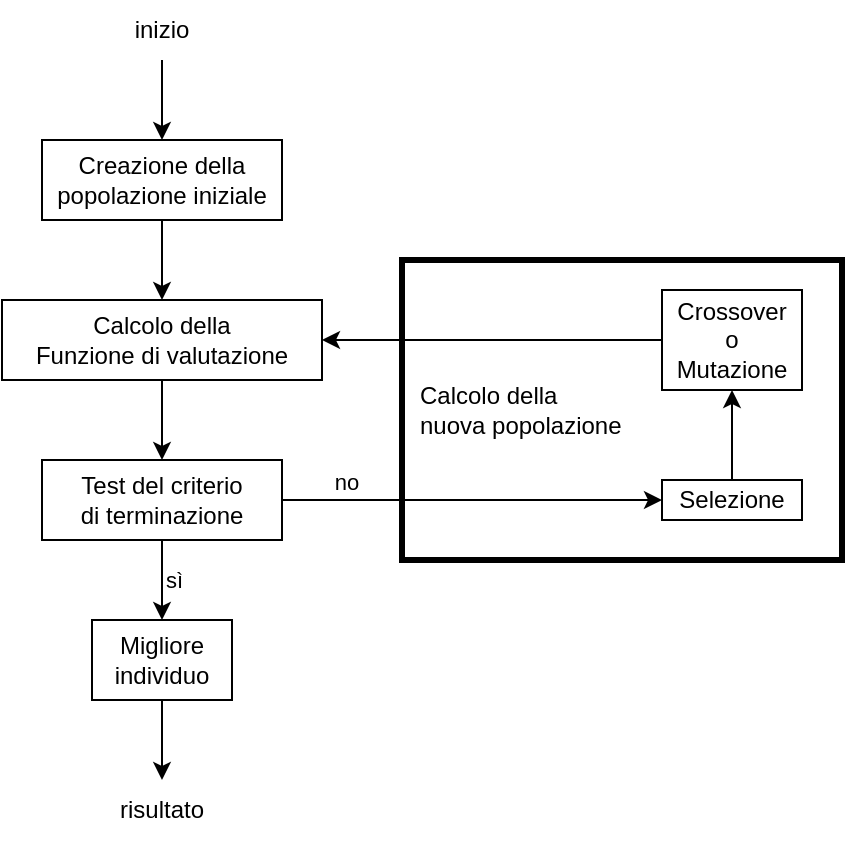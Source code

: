 <mxfile version="20.8.5" type="device"><diagram id="KnxpWDSbwLhVpIua_IhD" name="Page-1"><mxGraphModel dx="2074" dy="1067" grid="1" gridSize="10" guides="1" tooltips="1" connect="1" arrows="1" fold="1" page="1" pageScale="1" pageWidth="1169" pageHeight="827" math="0" shadow="0"><root><mxCell id="0"/><mxCell id="1" parent="0"/><mxCell id="ViWar3v_Cr6D7Ya3_Y_0-18" value="&lt;div&gt;&lt;span&gt;Calcolo della&lt;/span&gt;&lt;/div&gt;&lt;div&gt;&lt;span&gt;nuova popolazione&lt;/span&gt;&lt;/div&gt;" style="rounded=0;whiteSpace=wrap;html=1;labelBackgroundColor=none;fillColor=none;strokeWidth=3;align=left;spacingLeft=7;" parent="1" vertex="1"><mxGeometry x="400" y="180" width="220" height="150" as="geometry"/></mxCell><mxCell id="ViWar3v_Cr6D7Ya3_Y_0-3" style="edgeStyle=orthogonalEdgeStyle;rounded=0;orthogonalLoop=1;jettySize=auto;html=1;exitX=0.5;exitY=1;exitDx=0;exitDy=0;entryX=0.5;entryY=0;entryDx=0;entryDy=0;" parent="1" source="ViWar3v_Cr6D7Ya3_Y_0-1" target="ViWar3v_Cr6D7Ya3_Y_0-2" edge="1"><mxGeometry relative="1" as="geometry"/></mxCell><mxCell id="ViWar3v_Cr6D7Ya3_Y_0-1" value="inizio" style="text;html=1;strokeColor=none;fillColor=none;align=center;verticalAlign=middle;whiteSpace=wrap;rounded=0;" parent="1" vertex="1"><mxGeometry x="250" y="50" width="60" height="30" as="geometry"/></mxCell><mxCell id="ViWar3v_Cr6D7Ya3_Y_0-5" style="edgeStyle=orthogonalEdgeStyle;rounded=0;orthogonalLoop=1;jettySize=auto;html=1;exitX=0.5;exitY=1;exitDx=0;exitDy=0;entryX=0.5;entryY=0;entryDx=0;entryDy=0;" parent="1" source="ViWar3v_Cr6D7Ya3_Y_0-2" target="ViWar3v_Cr6D7Ya3_Y_0-4" edge="1"><mxGeometry relative="1" as="geometry"/></mxCell><mxCell id="ViWar3v_Cr6D7Ya3_Y_0-2" value="Creazione della popolazione iniziale" style="rounded=0;whiteSpace=wrap;html=1;fillColor=none;" parent="1" vertex="1"><mxGeometry x="220" y="120" width="120" height="40" as="geometry"/></mxCell><mxCell id="ViWar3v_Cr6D7Ya3_Y_0-7" style="edgeStyle=orthogonalEdgeStyle;rounded=0;orthogonalLoop=1;jettySize=auto;html=1;exitX=0.5;exitY=1;exitDx=0;exitDy=0;entryX=0.5;entryY=0;entryDx=0;entryDy=0;" parent="1" source="ViWar3v_Cr6D7Ya3_Y_0-4" target="ViWar3v_Cr6D7Ya3_Y_0-6" edge="1"><mxGeometry relative="1" as="geometry"/></mxCell><mxCell id="ViWar3v_Cr6D7Ya3_Y_0-4" value="Calcolo della&lt;br&gt;Funzione di valutazione" style="rounded=0;whiteSpace=wrap;html=1;fillColor=none;" parent="1" vertex="1"><mxGeometry x="200" y="200" width="160" height="40" as="geometry"/></mxCell><mxCell id="ViWar3v_Cr6D7Ya3_Y_0-9" value="sì" style="edgeStyle=orthogonalEdgeStyle;rounded=0;orthogonalLoop=1;jettySize=auto;html=1;exitX=0.5;exitY=1;exitDx=0;exitDy=0;entryX=0.5;entryY=0;entryDx=0;entryDy=0;labelBackgroundColor=none;labelPosition=right;verticalLabelPosition=middle;align=left;verticalAlign=middle;" parent="1" source="ViWar3v_Cr6D7Ya3_Y_0-6" target="ViWar3v_Cr6D7Ya3_Y_0-8" edge="1"><mxGeometry relative="1" as="geometry"/></mxCell><mxCell id="ViWar3v_Cr6D7Ya3_Y_0-16" style="edgeStyle=orthogonalEdgeStyle;rounded=0;orthogonalLoop=1;jettySize=auto;html=1;exitX=1;exitY=0.5;exitDx=0;exitDy=0;entryX=0;entryY=0.5;entryDx=0;entryDy=0;labelBackgroundColor=none;" parent="1" source="ViWar3v_Cr6D7Ya3_Y_0-6" target="ViWar3v_Cr6D7Ya3_Y_0-12" edge="1"><mxGeometry relative="1" as="geometry"/></mxCell><mxCell id="ViWar3v_Cr6D7Ya3_Y_0-17" value="no" style="edgeLabel;html=1;align=center;verticalAlign=bottom;resizable=0;points=[];labelBackgroundColor=none;labelPosition=center;verticalLabelPosition=top;" parent="ViWar3v_Cr6D7Ya3_Y_0-16" vertex="1" connectable="0"><mxGeometry x="-0.671" y="1" relative="1" as="geometry"><mxPoint as="offset"/></mxGeometry></mxCell><mxCell id="ViWar3v_Cr6D7Ya3_Y_0-6" value="Test del criterio&lt;br&gt;di terminazione" style="rounded=0;whiteSpace=wrap;html=1;fillColor=none;" parent="1" vertex="1"><mxGeometry x="220" y="280" width="120" height="40" as="geometry"/></mxCell><mxCell id="ViWar3v_Cr6D7Ya3_Y_0-11" style="edgeStyle=orthogonalEdgeStyle;rounded=0;orthogonalLoop=1;jettySize=auto;html=1;exitX=0.5;exitY=1;exitDx=0;exitDy=0;entryX=0.5;entryY=0;entryDx=0;entryDy=0;labelBackgroundColor=none;" parent="1" source="ViWar3v_Cr6D7Ya3_Y_0-8" target="ViWar3v_Cr6D7Ya3_Y_0-10" edge="1"><mxGeometry relative="1" as="geometry"/></mxCell><mxCell id="ViWar3v_Cr6D7Ya3_Y_0-8" value="Migliore&lt;br&gt;individuo" style="rounded=0;whiteSpace=wrap;html=1;fillColor=none;" parent="1" vertex="1"><mxGeometry x="245" y="360" width="70" height="40" as="geometry"/></mxCell><mxCell id="ViWar3v_Cr6D7Ya3_Y_0-10" value="risultato" style="text;html=1;strokeColor=none;fillColor=none;align=center;verticalAlign=middle;whiteSpace=wrap;rounded=0;" parent="1" vertex="1"><mxGeometry x="250" y="440" width="60" height="30" as="geometry"/></mxCell><mxCell id="ViWar3v_Cr6D7Ya3_Y_0-14" style="edgeStyle=orthogonalEdgeStyle;rounded=0;orthogonalLoop=1;jettySize=auto;html=1;entryX=0.5;entryY=1;entryDx=0;entryDy=0;labelBackgroundColor=none;" parent="1" source="ViWar3v_Cr6D7Ya3_Y_0-12" target="ViWar3v_Cr6D7Ya3_Y_0-13" edge="1"><mxGeometry relative="1" as="geometry"/></mxCell><mxCell id="ViWar3v_Cr6D7Ya3_Y_0-12" value="Selezione" style="rounded=0;whiteSpace=wrap;html=1;fillColor=none;" parent="1" vertex="1"><mxGeometry x="530" y="290" width="70" height="20" as="geometry"/></mxCell><mxCell id="ViWar3v_Cr6D7Ya3_Y_0-15" style="edgeStyle=orthogonalEdgeStyle;rounded=0;orthogonalLoop=1;jettySize=auto;html=1;exitX=0;exitY=0.5;exitDx=0;exitDy=0;entryX=1;entryY=0.5;entryDx=0;entryDy=0;labelBackgroundColor=none;" parent="1" source="ViWar3v_Cr6D7Ya3_Y_0-13" target="ViWar3v_Cr6D7Ya3_Y_0-4" edge="1"><mxGeometry relative="1" as="geometry"/></mxCell><mxCell id="ViWar3v_Cr6D7Ya3_Y_0-13" value="Crossover&lt;br&gt;o&lt;br&gt;Mutazione" style="rounded=0;whiteSpace=wrap;html=1;fillColor=none;" parent="1" vertex="1"><mxGeometry x="530" y="195" width="70" height="50" as="geometry"/></mxCell></root></mxGraphModel></diagram></mxfile>